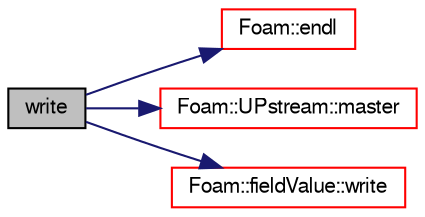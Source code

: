 digraph "write"
{
  bgcolor="transparent";
  edge [fontname="FreeSans",fontsize="10",labelfontname="FreeSans",labelfontsize="10"];
  node [fontname="FreeSans",fontsize="10",shape=record];
  rankdir="LR";
  Node373 [label="write",height=0.2,width=0.4,color="black", fillcolor="grey75", style="filled", fontcolor="black"];
  Node373 -> Node374 [color="midnightblue",fontsize="10",style="solid",fontname="FreeSans"];
  Node374 [label="Foam::endl",height=0.2,width=0.4,color="red",URL="$a21124.html#a2db8fe02a0d3909e9351bb4275b23ce4",tooltip="Add newline and flush stream. "];
  Node373 -> Node376 [color="midnightblue",fontsize="10",style="solid",fontname="FreeSans"];
  Node376 [label="Foam::UPstream::master",height=0.2,width=0.4,color="red",URL="$a26270.html#a36af549940a0aae3733774649594489f",tooltip="Am I the master process. "];
  Node373 -> Node378 [color="midnightblue",fontsize="10",style="solid",fontname="FreeSans"];
  Node378 [label="Foam::fieldValue::write",height=0.2,width=0.4,color="red",URL="$a28730.html#aac759501cf6c7895a70eecbef0226ae1",tooltip="Write to screen/file. "];
}
